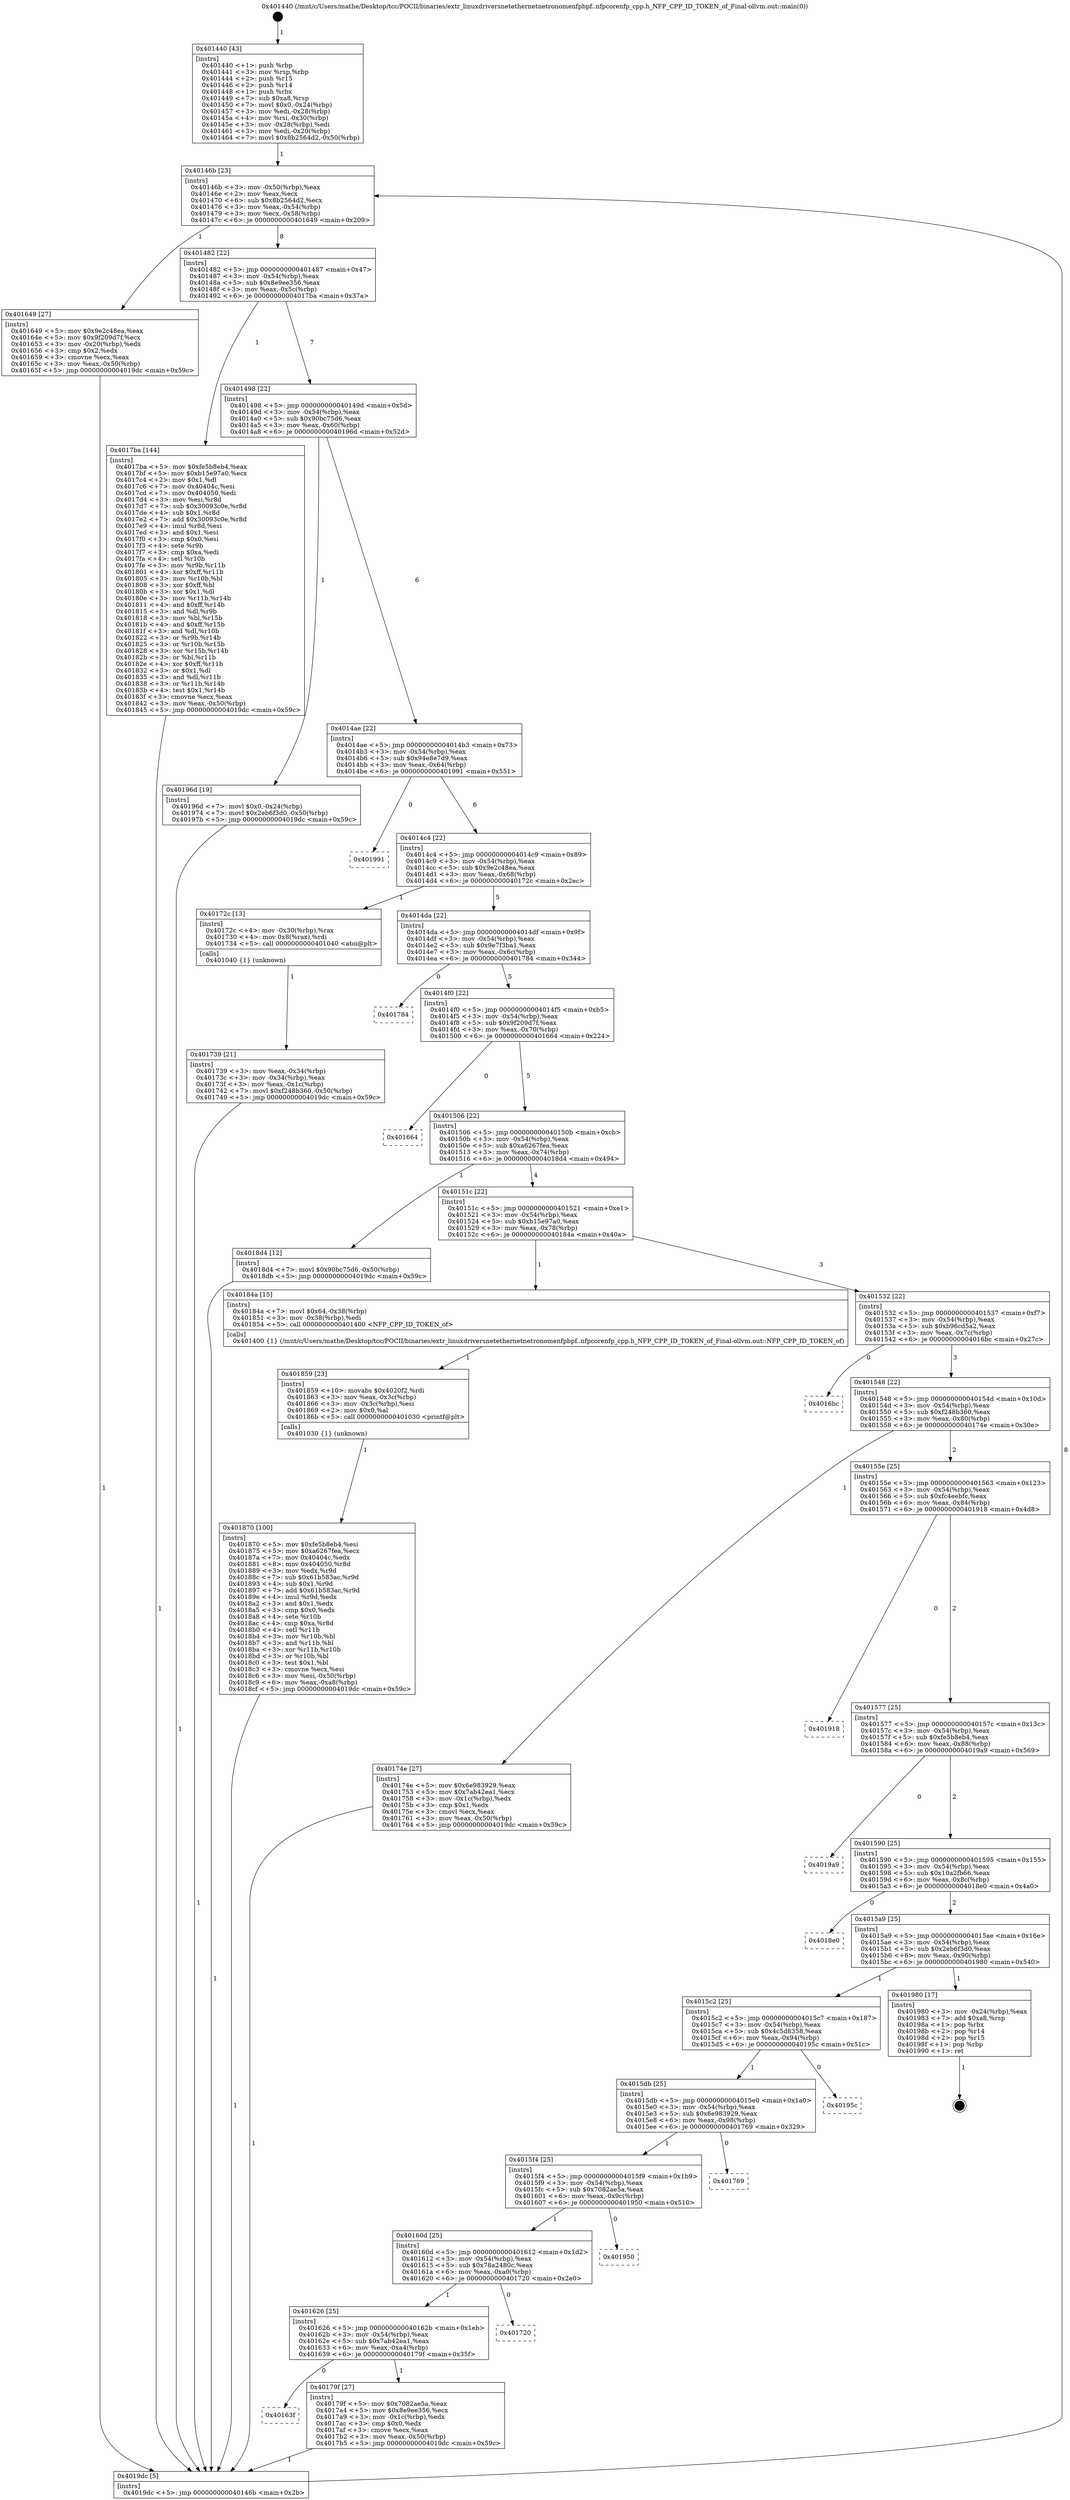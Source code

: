 digraph "0x401440" {
  label = "0x401440 (/mnt/c/Users/mathe/Desktop/tcc/POCII/binaries/extr_linuxdriversnetethernetnetronomenfpbpf..nfpcorenfp_cpp.h_NFP_CPP_ID_TOKEN_of_Final-ollvm.out::main(0))"
  labelloc = "t"
  node[shape=record]

  Entry [label="",width=0.3,height=0.3,shape=circle,fillcolor=black,style=filled]
  "0x40146b" [label="{
     0x40146b [23]\l
     | [instrs]\l
     &nbsp;&nbsp;0x40146b \<+3\>: mov -0x50(%rbp),%eax\l
     &nbsp;&nbsp;0x40146e \<+2\>: mov %eax,%ecx\l
     &nbsp;&nbsp;0x401470 \<+6\>: sub $0x8b2564d2,%ecx\l
     &nbsp;&nbsp;0x401476 \<+3\>: mov %eax,-0x54(%rbp)\l
     &nbsp;&nbsp;0x401479 \<+3\>: mov %ecx,-0x58(%rbp)\l
     &nbsp;&nbsp;0x40147c \<+6\>: je 0000000000401649 \<main+0x209\>\l
  }"]
  "0x401649" [label="{
     0x401649 [27]\l
     | [instrs]\l
     &nbsp;&nbsp;0x401649 \<+5\>: mov $0x9e2c48ea,%eax\l
     &nbsp;&nbsp;0x40164e \<+5\>: mov $0x9f209d7f,%ecx\l
     &nbsp;&nbsp;0x401653 \<+3\>: mov -0x20(%rbp),%edx\l
     &nbsp;&nbsp;0x401656 \<+3\>: cmp $0x2,%edx\l
     &nbsp;&nbsp;0x401659 \<+3\>: cmovne %ecx,%eax\l
     &nbsp;&nbsp;0x40165c \<+3\>: mov %eax,-0x50(%rbp)\l
     &nbsp;&nbsp;0x40165f \<+5\>: jmp 00000000004019dc \<main+0x59c\>\l
  }"]
  "0x401482" [label="{
     0x401482 [22]\l
     | [instrs]\l
     &nbsp;&nbsp;0x401482 \<+5\>: jmp 0000000000401487 \<main+0x47\>\l
     &nbsp;&nbsp;0x401487 \<+3\>: mov -0x54(%rbp),%eax\l
     &nbsp;&nbsp;0x40148a \<+5\>: sub $0x8e9ee356,%eax\l
     &nbsp;&nbsp;0x40148f \<+3\>: mov %eax,-0x5c(%rbp)\l
     &nbsp;&nbsp;0x401492 \<+6\>: je 00000000004017ba \<main+0x37a\>\l
  }"]
  "0x4019dc" [label="{
     0x4019dc [5]\l
     | [instrs]\l
     &nbsp;&nbsp;0x4019dc \<+5\>: jmp 000000000040146b \<main+0x2b\>\l
  }"]
  "0x401440" [label="{
     0x401440 [43]\l
     | [instrs]\l
     &nbsp;&nbsp;0x401440 \<+1\>: push %rbp\l
     &nbsp;&nbsp;0x401441 \<+3\>: mov %rsp,%rbp\l
     &nbsp;&nbsp;0x401444 \<+2\>: push %r15\l
     &nbsp;&nbsp;0x401446 \<+2\>: push %r14\l
     &nbsp;&nbsp;0x401448 \<+1\>: push %rbx\l
     &nbsp;&nbsp;0x401449 \<+7\>: sub $0xa8,%rsp\l
     &nbsp;&nbsp;0x401450 \<+7\>: movl $0x0,-0x24(%rbp)\l
     &nbsp;&nbsp;0x401457 \<+3\>: mov %edi,-0x28(%rbp)\l
     &nbsp;&nbsp;0x40145a \<+4\>: mov %rsi,-0x30(%rbp)\l
     &nbsp;&nbsp;0x40145e \<+3\>: mov -0x28(%rbp),%edi\l
     &nbsp;&nbsp;0x401461 \<+3\>: mov %edi,-0x20(%rbp)\l
     &nbsp;&nbsp;0x401464 \<+7\>: movl $0x8b2564d2,-0x50(%rbp)\l
  }"]
  Exit [label="",width=0.3,height=0.3,shape=circle,fillcolor=black,style=filled,peripheries=2]
  "0x4017ba" [label="{
     0x4017ba [144]\l
     | [instrs]\l
     &nbsp;&nbsp;0x4017ba \<+5\>: mov $0xfe5b8eb4,%eax\l
     &nbsp;&nbsp;0x4017bf \<+5\>: mov $0xb15e97a0,%ecx\l
     &nbsp;&nbsp;0x4017c4 \<+2\>: mov $0x1,%dl\l
     &nbsp;&nbsp;0x4017c6 \<+7\>: mov 0x40404c,%esi\l
     &nbsp;&nbsp;0x4017cd \<+7\>: mov 0x404050,%edi\l
     &nbsp;&nbsp;0x4017d4 \<+3\>: mov %esi,%r8d\l
     &nbsp;&nbsp;0x4017d7 \<+7\>: sub $0x30093c0e,%r8d\l
     &nbsp;&nbsp;0x4017de \<+4\>: sub $0x1,%r8d\l
     &nbsp;&nbsp;0x4017e2 \<+7\>: add $0x30093c0e,%r8d\l
     &nbsp;&nbsp;0x4017e9 \<+4\>: imul %r8d,%esi\l
     &nbsp;&nbsp;0x4017ed \<+3\>: and $0x1,%esi\l
     &nbsp;&nbsp;0x4017f0 \<+3\>: cmp $0x0,%esi\l
     &nbsp;&nbsp;0x4017f3 \<+4\>: sete %r9b\l
     &nbsp;&nbsp;0x4017f7 \<+3\>: cmp $0xa,%edi\l
     &nbsp;&nbsp;0x4017fa \<+4\>: setl %r10b\l
     &nbsp;&nbsp;0x4017fe \<+3\>: mov %r9b,%r11b\l
     &nbsp;&nbsp;0x401801 \<+4\>: xor $0xff,%r11b\l
     &nbsp;&nbsp;0x401805 \<+3\>: mov %r10b,%bl\l
     &nbsp;&nbsp;0x401808 \<+3\>: xor $0xff,%bl\l
     &nbsp;&nbsp;0x40180b \<+3\>: xor $0x1,%dl\l
     &nbsp;&nbsp;0x40180e \<+3\>: mov %r11b,%r14b\l
     &nbsp;&nbsp;0x401811 \<+4\>: and $0xff,%r14b\l
     &nbsp;&nbsp;0x401815 \<+3\>: and %dl,%r9b\l
     &nbsp;&nbsp;0x401818 \<+3\>: mov %bl,%r15b\l
     &nbsp;&nbsp;0x40181b \<+4\>: and $0xff,%r15b\l
     &nbsp;&nbsp;0x40181f \<+3\>: and %dl,%r10b\l
     &nbsp;&nbsp;0x401822 \<+3\>: or %r9b,%r14b\l
     &nbsp;&nbsp;0x401825 \<+3\>: or %r10b,%r15b\l
     &nbsp;&nbsp;0x401828 \<+3\>: xor %r15b,%r14b\l
     &nbsp;&nbsp;0x40182b \<+3\>: or %bl,%r11b\l
     &nbsp;&nbsp;0x40182e \<+4\>: xor $0xff,%r11b\l
     &nbsp;&nbsp;0x401832 \<+3\>: or $0x1,%dl\l
     &nbsp;&nbsp;0x401835 \<+3\>: and %dl,%r11b\l
     &nbsp;&nbsp;0x401838 \<+3\>: or %r11b,%r14b\l
     &nbsp;&nbsp;0x40183b \<+4\>: test $0x1,%r14b\l
     &nbsp;&nbsp;0x40183f \<+3\>: cmovne %ecx,%eax\l
     &nbsp;&nbsp;0x401842 \<+3\>: mov %eax,-0x50(%rbp)\l
     &nbsp;&nbsp;0x401845 \<+5\>: jmp 00000000004019dc \<main+0x59c\>\l
  }"]
  "0x401498" [label="{
     0x401498 [22]\l
     | [instrs]\l
     &nbsp;&nbsp;0x401498 \<+5\>: jmp 000000000040149d \<main+0x5d\>\l
     &nbsp;&nbsp;0x40149d \<+3\>: mov -0x54(%rbp),%eax\l
     &nbsp;&nbsp;0x4014a0 \<+5\>: sub $0x90bc75d6,%eax\l
     &nbsp;&nbsp;0x4014a5 \<+3\>: mov %eax,-0x60(%rbp)\l
     &nbsp;&nbsp;0x4014a8 \<+6\>: je 000000000040196d \<main+0x52d\>\l
  }"]
  "0x401870" [label="{
     0x401870 [100]\l
     | [instrs]\l
     &nbsp;&nbsp;0x401870 \<+5\>: mov $0xfe5b8eb4,%esi\l
     &nbsp;&nbsp;0x401875 \<+5\>: mov $0xa6267fea,%ecx\l
     &nbsp;&nbsp;0x40187a \<+7\>: mov 0x40404c,%edx\l
     &nbsp;&nbsp;0x401881 \<+8\>: mov 0x404050,%r8d\l
     &nbsp;&nbsp;0x401889 \<+3\>: mov %edx,%r9d\l
     &nbsp;&nbsp;0x40188c \<+7\>: sub $0x61b583ac,%r9d\l
     &nbsp;&nbsp;0x401893 \<+4\>: sub $0x1,%r9d\l
     &nbsp;&nbsp;0x401897 \<+7\>: add $0x61b583ac,%r9d\l
     &nbsp;&nbsp;0x40189e \<+4\>: imul %r9d,%edx\l
     &nbsp;&nbsp;0x4018a2 \<+3\>: and $0x1,%edx\l
     &nbsp;&nbsp;0x4018a5 \<+3\>: cmp $0x0,%edx\l
     &nbsp;&nbsp;0x4018a8 \<+4\>: sete %r10b\l
     &nbsp;&nbsp;0x4018ac \<+4\>: cmp $0xa,%r8d\l
     &nbsp;&nbsp;0x4018b0 \<+4\>: setl %r11b\l
     &nbsp;&nbsp;0x4018b4 \<+3\>: mov %r10b,%bl\l
     &nbsp;&nbsp;0x4018b7 \<+3\>: and %r11b,%bl\l
     &nbsp;&nbsp;0x4018ba \<+3\>: xor %r11b,%r10b\l
     &nbsp;&nbsp;0x4018bd \<+3\>: or %r10b,%bl\l
     &nbsp;&nbsp;0x4018c0 \<+3\>: test $0x1,%bl\l
     &nbsp;&nbsp;0x4018c3 \<+3\>: cmovne %ecx,%esi\l
     &nbsp;&nbsp;0x4018c6 \<+3\>: mov %esi,-0x50(%rbp)\l
     &nbsp;&nbsp;0x4018c9 \<+6\>: mov %eax,-0xa8(%rbp)\l
     &nbsp;&nbsp;0x4018cf \<+5\>: jmp 00000000004019dc \<main+0x59c\>\l
  }"]
  "0x40196d" [label="{
     0x40196d [19]\l
     | [instrs]\l
     &nbsp;&nbsp;0x40196d \<+7\>: movl $0x0,-0x24(%rbp)\l
     &nbsp;&nbsp;0x401974 \<+7\>: movl $0x2eb6f3d0,-0x50(%rbp)\l
     &nbsp;&nbsp;0x40197b \<+5\>: jmp 00000000004019dc \<main+0x59c\>\l
  }"]
  "0x4014ae" [label="{
     0x4014ae [22]\l
     | [instrs]\l
     &nbsp;&nbsp;0x4014ae \<+5\>: jmp 00000000004014b3 \<main+0x73\>\l
     &nbsp;&nbsp;0x4014b3 \<+3\>: mov -0x54(%rbp),%eax\l
     &nbsp;&nbsp;0x4014b6 \<+5\>: sub $0x94e8e7d9,%eax\l
     &nbsp;&nbsp;0x4014bb \<+3\>: mov %eax,-0x64(%rbp)\l
     &nbsp;&nbsp;0x4014be \<+6\>: je 0000000000401991 \<main+0x551\>\l
  }"]
  "0x401859" [label="{
     0x401859 [23]\l
     | [instrs]\l
     &nbsp;&nbsp;0x401859 \<+10\>: movabs $0x4020f2,%rdi\l
     &nbsp;&nbsp;0x401863 \<+3\>: mov %eax,-0x3c(%rbp)\l
     &nbsp;&nbsp;0x401866 \<+3\>: mov -0x3c(%rbp),%esi\l
     &nbsp;&nbsp;0x401869 \<+2\>: mov $0x0,%al\l
     &nbsp;&nbsp;0x40186b \<+5\>: call 0000000000401030 \<printf@plt\>\l
     | [calls]\l
     &nbsp;&nbsp;0x401030 \{1\} (unknown)\l
  }"]
  "0x401991" [label="{
     0x401991\l
  }", style=dashed]
  "0x4014c4" [label="{
     0x4014c4 [22]\l
     | [instrs]\l
     &nbsp;&nbsp;0x4014c4 \<+5\>: jmp 00000000004014c9 \<main+0x89\>\l
     &nbsp;&nbsp;0x4014c9 \<+3\>: mov -0x54(%rbp),%eax\l
     &nbsp;&nbsp;0x4014cc \<+5\>: sub $0x9e2c48ea,%eax\l
     &nbsp;&nbsp;0x4014d1 \<+3\>: mov %eax,-0x68(%rbp)\l
     &nbsp;&nbsp;0x4014d4 \<+6\>: je 000000000040172c \<main+0x2ec\>\l
  }"]
  "0x40163f" [label="{
     0x40163f\l
  }", style=dashed]
  "0x40172c" [label="{
     0x40172c [13]\l
     | [instrs]\l
     &nbsp;&nbsp;0x40172c \<+4\>: mov -0x30(%rbp),%rax\l
     &nbsp;&nbsp;0x401730 \<+4\>: mov 0x8(%rax),%rdi\l
     &nbsp;&nbsp;0x401734 \<+5\>: call 0000000000401040 \<atoi@plt\>\l
     | [calls]\l
     &nbsp;&nbsp;0x401040 \{1\} (unknown)\l
  }"]
  "0x4014da" [label="{
     0x4014da [22]\l
     | [instrs]\l
     &nbsp;&nbsp;0x4014da \<+5\>: jmp 00000000004014df \<main+0x9f\>\l
     &nbsp;&nbsp;0x4014df \<+3\>: mov -0x54(%rbp),%eax\l
     &nbsp;&nbsp;0x4014e2 \<+5\>: sub $0x9e7f3ba1,%eax\l
     &nbsp;&nbsp;0x4014e7 \<+3\>: mov %eax,-0x6c(%rbp)\l
     &nbsp;&nbsp;0x4014ea \<+6\>: je 0000000000401784 \<main+0x344\>\l
  }"]
  "0x401739" [label="{
     0x401739 [21]\l
     | [instrs]\l
     &nbsp;&nbsp;0x401739 \<+3\>: mov %eax,-0x34(%rbp)\l
     &nbsp;&nbsp;0x40173c \<+3\>: mov -0x34(%rbp),%eax\l
     &nbsp;&nbsp;0x40173f \<+3\>: mov %eax,-0x1c(%rbp)\l
     &nbsp;&nbsp;0x401742 \<+7\>: movl $0xf248b360,-0x50(%rbp)\l
     &nbsp;&nbsp;0x401749 \<+5\>: jmp 00000000004019dc \<main+0x59c\>\l
  }"]
  "0x40179f" [label="{
     0x40179f [27]\l
     | [instrs]\l
     &nbsp;&nbsp;0x40179f \<+5\>: mov $0x7082ae5a,%eax\l
     &nbsp;&nbsp;0x4017a4 \<+5\>: mov $0x8e9ee356,%ecx\l
     &nbsp;&nbsp;0x4017a9 \<+3\>: mov -0x1c(%rbp),%edx\l
     &nbsp;&nbsp;0x4017ac \<+3\>: cmp $0x0,%edx\l
     &nbsp;&nbsp;0x4017af \<+3\>: cmove %ecx,%eax\l
     &nbsp;&nbsp;0x4017b2 \<+3\>: mov %eax,-0x50(%rbp)\l
     &nbsp;&nbsp;0x4017b5 \<+5\>: jmp 00000000004019dc \<main+0x59c\>\l
  }"]
  "0x401784" [label="{
     0x401784\l
  }", style=dashed]
  "0x4014f0" [label="{
     0x4014f0 [22]\l
     | [instrs]\l
     &nbsp;&nbsp;0x4014f0 \<+5\>: jmp 00000000004014f5 \<main+0xb5\>\l
     &nbsp;&nbsp;0x4014f5 \<+3\>: mov -0x54(%rbp),%eax\l
     &nbsp;&nbsp;0x4014f8 \<+5\>: sub $0x9f209d7f,%eax\l
     &nbsp;&nbsp;0x4014fd \<+3\>: mov %eax,-0x70(%rbp)\l
     &nbsp;&nbsp;0x401500 \<+6\>: je 0000000000401664 \<main+0x224\>\l
  }"]
  "0x401626" [label="{
     0x401626 [25]\l
     | [instrs]\l
     &nbsp;&nbsp;0x401626 \<+5\>: jmp 000000000040162b \<main+0x1eb\>\l
     &nbsp;&nbsp;0x40162b \<+3\>: mov -0x54(%rbp),%eax\l
     &nbsp;&nbsp;0x40162e \<+5\>: sub $0x7ab42ea1,%eax\l
     &nbsp;&nbsp;0x401633 \<+6\>: mov %eax,-0xa4(%rbp)\l
     &nbsp;&nbsp;0x401639 \<+6\>: je 000000000040179f \<main+0x35f\>\l
  }"]
  "0x401664" [label="{
     0x401664\l
  }", style=dashed]
  "0x401506" [label="{
     0x401506 [22]\l
     | [instrs]\l
     &nbsp;&nbsp;0x401506 \<+5\>: jmp 000000000040150b \<main+0xcb\>\l
     &nbsp;&nbsp;0x40150b \<+3\>: mov -0x54(%rbp),%eax\l
     &nbsp;&nbsp;0x40150e \<+5\>: sub $0xa6267fea,%eax\l
     &nbsp;&nbsp;0x401513 \<+3\>: mov %eax,-0x74(%rbp)\l
     &nbsp;&nbsp;0x401516 \<+6\>: je 00000000004018d4 \<main+0x494\>\l
  }"]
  "0x401720" [label="{
     0x401720\l
  }", style=dashed]
  "0x4018d4" [label="{
     0x4018d4 [12]\l
     | [instrs]\l
     &nbsp;&nbsp;0x4018d4 \<+7\>: movl $0x90bc75d6,-0x50(%rbp)\l
     &nbsp;&nbsp;0x4018db \<+5\>: jmp 00000000004019dc \<main+0x59c\>\l
  }"]
  "0x40151c" [label="{
     0x40151c [22]\l
     | [instrs]\l
     &nbsp;&nbsp;0x40151c \<+5\>: jmp 0000000000401521 \<main+0xe1\>\l
     &nbsp;&nbsp;0x401521 \<+3\>: mov -0x54(%rbp),%eax\l
     &nbsp;&nbsp;0x401524 \<+5\>: sub $0xb15e97a0,%eax\l
     &nbsp;&nbsp;0x401529 \<+3\>: mov %eax,-0x78(%rbp)\l
     &nbsp;&nbsp;0x40152c \<+6\>: je 000000000040184a \<main+0x40a\>\l
  }"]
  "0x40160d" [label="{
     0x40160d [25]\l
     | [instrs]\l
     &nbsp;&nbsp;0x40160d \<+5\>: jmp 0000000000401612 \<main+0x1d2\>\l
     &nbsp;&nbsp;0x401612 \<+3\>: mov -0x54(%rbp),%eax\l
     &nbsp;&nbsp;0x401615 \<+5\>: sub $0x78a2480c,%eax\l
     &nbsp;&nbsp;0x40161a \<+6\>: mov %eax,-0xa0(%rbp)\l
     &nbsp;&nbsp;0x401620 \<+6\>: je 0000000000401720 \<main+0x2e0\>\l
  }"]
  "0x40184a" [label="{
     0x40184a [15]\l
     | [instrs]\l
     &nbsp;&nbsp;0x40184a \<+7\>: movl $0x64,-0x38(%rbp)\l
     &nbsp;&nbsp;0x401851 \<+3\>: mov -0x38(%rbp),%edi\l
     &nbsp;&nbsp;0x401854 \<+5\>: call 0000000000401400 \<NFP_CPP_ID_TOKEN_of\>\l
     | [calls]\l
     &nbsp;&nbsp;0x401400 \{1\} (/mnt/c/Users/mathe/Desktop/tcc/POCII/binaries/extr_linuxdriversnetethernetnetronomenfpbpf..nfpcorenfp_cpp.h_NFP_CPP_ID_TOKEN_of_Final-ollvm.out::NFP_CPP_ID_TOKEN_of)\l
  }"]
  "0x401532" [label="{
     0x401532 [22]\l
     | [instrs]\l
     &nbsp;&nbsp;0x401532 \<+5\>: jmp 0000000000401537 \<main+0xf7\>\l
     &nbsp;&nbsp;0x401537 \<+3\>: mov -0x54(%rbp),%eax\l
     &nbsp;&nbsp;0x40153a \<+5\>: sub $0xb96cd5a2,%eax\l
     &nbsp;&nbsp;0x40153f \<+3\>: mov %eax,-0x7c(%rbp)\l
     &nbsp;&nbsp;0x401542 \<+6\>: je 00000000004016bc \<main+0x27c\>\l
  }"]
  "0x401950" [label="{
     0x401950\l
  }", style=dashed]
  "0x4016bc" [label="{
     0x4016bc\l
  }", style=dashed]
  "0x401548" [label="{
     0x401548 [22]\l
     | [instrs]\l
     &nbsp;&nbsp;0x401548 \<+5\>: jmp 000000000040154d \<main+0x10d\>\l
     &nbsp;&nbsp;0x40154d \<+3\>: mov -0x54(%rbp),%eax\l
     &nbsp;&nbsp;0x401550 \<+5\>: sub $0xf248b360,%eax\l
     &nbsp;&nbsp;0x401555 \<+3\>: mov %eax,-0x80(%rbp)\l
     &nbsp;&nbsp;0x401558 \<+6\>: je 000000000040174e \<main+0x30e\>\l
  }"]
  "0x4015f4" [label="{
     0x4015f4 [25]\l
     | [instrs]\l
     &nbsp;&nbsp;0x4015f4 \<+5\>: jmp 00000000004015f9 \<main+0x1b9\>\l
     &nbsp;&nbsp;0x4015f9 \<+3\>: mov -0x54(%rbp),%eax\l
     &nbsp;&nbsp;0x4015fc \<+5\>: sub $0x7082ae5a,%eax\l
     &nbsp;&nbsp;0x401601 \<+6\>: mov %eax,-0x9c(%rbp)\l
     &nbsp;&nbsp;0x401607 \<+6\>: je 0000000000401950 \<main+0x510\>\l
  }"]
  "0x40174e" [label="{
     0x40174e [27]\l
     | [instrs]\l
     &nbsp;&nbsp;0x40174e \<+5\>: mov $0x6e983929,%eax\l
     &nbsp;&nbsp;0x401753 \<+5\>: mov $0x7ab42ea1,%ecx\l
     &nbsp;&nbsp;0x401758 \<+3\>: mov -0x1c(%rbp),%edx\l
     &nbsp;&nbsp;0x40175b \<+3\>: cmp $0x1,%edx\l
     &nbsp;&nbsp;0x40175e \<+3\>: cmovl %ecx,%eax\l
     &nbsp;&nbsp;0x401761 \<+3\>: mov %eax,-0x50(%rbp)\l
     &nbsp;&nbsp;0x401764 \<+5\>: jmp 00000000004019dc \<main+0x59c\>\l
  }"]
  "0x40155e" [label="{
     0x40155e [25]\l
     | [instrs]\l
     &nbsp;&nbsp;0x40155e \<+5\>: jmp 0000000000401563 \<main+0x123\>\l
     &nbsp;&nbsp;0x401563 \<+3\>: mov -0x54(%rbp),%eax\l
     &nbsp;&nbsp;0x401566 \<+5\>: sub $0xfc4eebfc,%eax\l
     &nbsp;&nbsp;0x40156b \<+6\>: mov %eax,-0x84(%rbp)\l
     &nbsp;&nbsp;0x401571 \<+6\>: je 0000000000401918 \<main+0x4d8\>\l
  }"]
  "0x401769" [label="{
     0x401769\l
  }", style=dashed]
  "0x401918" [label="{
     0x401918\l
  }", style=dashed]
  "0x401577" [label="{
     0x401577 [25]\l
     | [instrs]\l
     &nbsp;&nbsp;0x401577 \<+5\>: jmp 000000000040157c \<main+0x13c\>\l
     &nbsp;&nbsp;0x40157c \<+3\>: mov -0x54(%rbp),%eax\l
     &nbsp;&nbsp;0x40157f \<+5\>: sub $0xfe5b8eb4,%eax\l
     &nbsp;&nbsp;0x401584 \<+6\>: mov %eax,-0x88(%rbp)\l
     &nbsp;&nbsp;0x40158a \<+6\>: je 00000000004019a9 \<main+0x569\>\l
  }"]
  "0x4015db" [label="{
     0x4015db [25]\l
     | [instrs]\l
     &nbsp;&nbsp;0x4015db \<+5\>: jmp 00000000004015e0 \<main+0x1a0\>\l
     &nbsp;&nbsp;0x4015e0 \<+3\>: mov -0x54(%rbp),%eax\l
     &nbsp;&nbsp;0x4015e3 \<+5\>: sub $0x6e983929,%eax\l
     &nbsp;&nbsp;0x4015e8 \<+6\>: mov %eax,-0x98(%rbp)\l
     &nbsp;&nbsp;0x4015ee \<+6\>: je 0000000000401769 \<main+0x329\>\l
  }"]
  "0x4019a9" [label="{
     0x4019a9\l
  }", style=dashed]
  "0x401590" [label="{
     0x401590 [25]\l
     | [instrs]\l
     &nbsp;&nbsp;0x401590 \<+5\>: jmp 0000000000401595 \<main+0x155\>\l
     &nbsp;&nbsp;0x401595 \<+3\>: mov -0x54(%rbp),%eax\l
     &nbsp;&nbsp;0x401598 \<+5\>: sub $0x10a2fb66,%eax\l
     &nbsp;&nbsp;0x40159d \<+6\>: mov %eax,-0x8c(%rbp)\l
     &nbsp;&nbsp;0x4015a3 \<+6\>: je 00000000004018e0 \<main+0x4a0\>\l
  }"]
  "0x40195c" [label="{
     0x40195c\l
  }", style=dashed]
  "0x4018e0" [label="{
     0x4018e0\l
  }", style=dashed]
  "0x4015a9" [label="{
     0x4015a9 [25]\l
     | [instrs]\l
     &nbsp;&nbsp;0x4015a9 \<+5\>: jmp 00000000004015ae \<main+0x16e\>\l
     &nbsp;&nbsp;0x4015ae \<+3\>: mov -0x54(%rbp),%eax\l
     &nbsp;&nbsp;0x4015b1 \<+5\>: sub $0x2eb6f3d0,%eax\l
     &nbsp;&nbsp;0x4015b6 \<+6\>: mov %eax,-0x90(%rbp)\l
     &nbsp;&nbsp;0x4015bc \<+6\>: je 0000000000401980 \<main+0x540\>\l
  }"]
  "0x4015c2" [label="{
     0x4015c2 [25]\l
     | [instrs]\l
     &nbsp;&nbsp;0x4015c2 \<+5\>: jmp 00000000004015c7 \<main+0x187\>\l
     &nbsp;&nbsp;0x4015c7 \<+3\>: mov -0x54(%rbp),%eax\l
     &nbsp;&nbsp;0x4015ca \<+5\>: sub $0x4c5d8358,%eax\l
     &nbsp;&nbsp;0x4015cf \<+6\>: mov %eax,-0x94(%rbp)\l
     &nbsp;&nbsp;0x4015d5 \<+6\>: je 000000000040195c \<main+0x51c\>\l
  }"]
  "0x401980" [label="{
     0x401980 [17]\l
     | [instrs]\l
     &nbsp;&nbsp;0x401980 \<+3\>: mov -0x24(%rbp),%eax\l
     &nbsp;&nbsp;0x401983 \<+7\>: add $0xa8,%rsp\l
     &nbsp;&nbsp;0x40198a \<+1\>: pop %rbx\l
     &nbsp;&nbsp;0x40198b \<+2\>: pop %r14\l
     &nbsp;&nbsp;0x40198d \<+2\>: pop %r15\l
     &nbsp;&nbsp;0x40198f \<+1\>: pop %rbp\l
     &nbsp;&nbsp;0x401990 \<+1\>: ret\l
  }"]
  Entry -> "0x401440" [label=" 1"]
  "0x40146b" -> "0x401649" [label=" 1"]
  "0x40146b" -> "0x401482" [label=" 8"]
  "0x401649" -> "0x4019dc" [label=" 1"]
  "0x401440" -> "0x40146b" [label=" 1"]
  "0x4019dc" -> "0x40146b" [label=" 8"]
  "0x401980" -> Exit [label=" 1"]
  "0x401482" -> "0x4017ba" [label=" 1"]
  "0x401482" -> "0x401498" [label=" 7"]
  "0x40196d" -> "0x4019dc" [label=" 1"]
  "0x401498" -> "0x40196d" [label=" 1"]
  "0x401498" -> "0x4014ae" [label=" 6"]
  "0x4018d4" -> "0x4019dc" [label=" 1"]
  "0x4014ae" -> "0x401991" [label=" 0"]
  "0x4014ae" -> "0x4014c4" [label=" 6"]
  "0x401870" -> "0x4019dc" [label=" 1"]
  "0x4014c4" -> "0x40172c" [label=" 1"]
  "0x4014c4" -> "0x4014da" [label=" 5"]
  "0x40172c" -> "0x401739" [label=" 1"]
  "0x401739" -> "0x4019dc" [label=" 1"]
  "0x401859" -> "0x401870" [label=" 1"]
  "0x4014da" -> "0x401784" [label=" 0"]
  "0x4014da" -> "0x4014f0" [label=" 5"]
  "0x40184a" -> "0x401859" [label=" 1"]
  "0x4014f0" -> "0x401664" [label=" 0"]
  "0x4014f0" -> "0x401506" [label=" 5"]
  "0x40179f" -> "0x4019dc" [label=" 1"]
  "0x401506" -> "0x4018d4" [label=" 1"]
  "0x401506" -> "0x40151c" [label=" 4"]
  "0x401626" -> "0x40163f" [label=" 0"]
  "0x40151c" -> "0x40184a" [label=" 1"]
  "0x40151c" -> "0x401532" [label=" 3"]
  "0x4017ba" -> "0x4019dc" [label=" 1"]
  "0x401532" -> "0x4016bc" [label=" 0"]
  "0x401532" -> "0x401548" [label=" 3"]
  "0x40160d" -> "0x401626" [label=" 1"]
  "0x401548" -> "0x40174e" [label=" 1"]
  "0x401548" -> "0x40155e" [label=" 2"]
  "0x40174e" -> "0x4019dc" [label=" 1"]
  "0x401626" -> "0x40179f" [label=" 1"]
  "0x40155e" -> "0x401918" [label=" 0"]
  "0x40155e" -> "0x401577" [label=" 2"]
  "0x4015f4" -> "0x40160d" [label=" 1"]
  "0x401577" -> "0x4019a9" [label=" 0"]
  "0x401577" -> "0x401590" [label=" 2"]
  "0x40160d" -> "0x401720" [label=" 0"]
  "0x401590" -> "0x4018e0" [label=" 0"]
  "0x401590" -> "0x4015a9" [label=" 2"]
  "0x4015db" -> "0x4015f4" [label=" 1"]
  "0x4015a9" -> "0x401980" [label=" 1"]
  "0x4015a9" -> "0x4015c2" [label=" 1"]
  "0x4015db" -> "0x401769" [label=" 0"]
  "0x4015c2" -> "0x40195c" [label=" 0"]
  "0x4015c2" -> "0x4015db" [label=" 1"]
  "0x4015f4" -> "0x401950" [label=" 0"]
}
